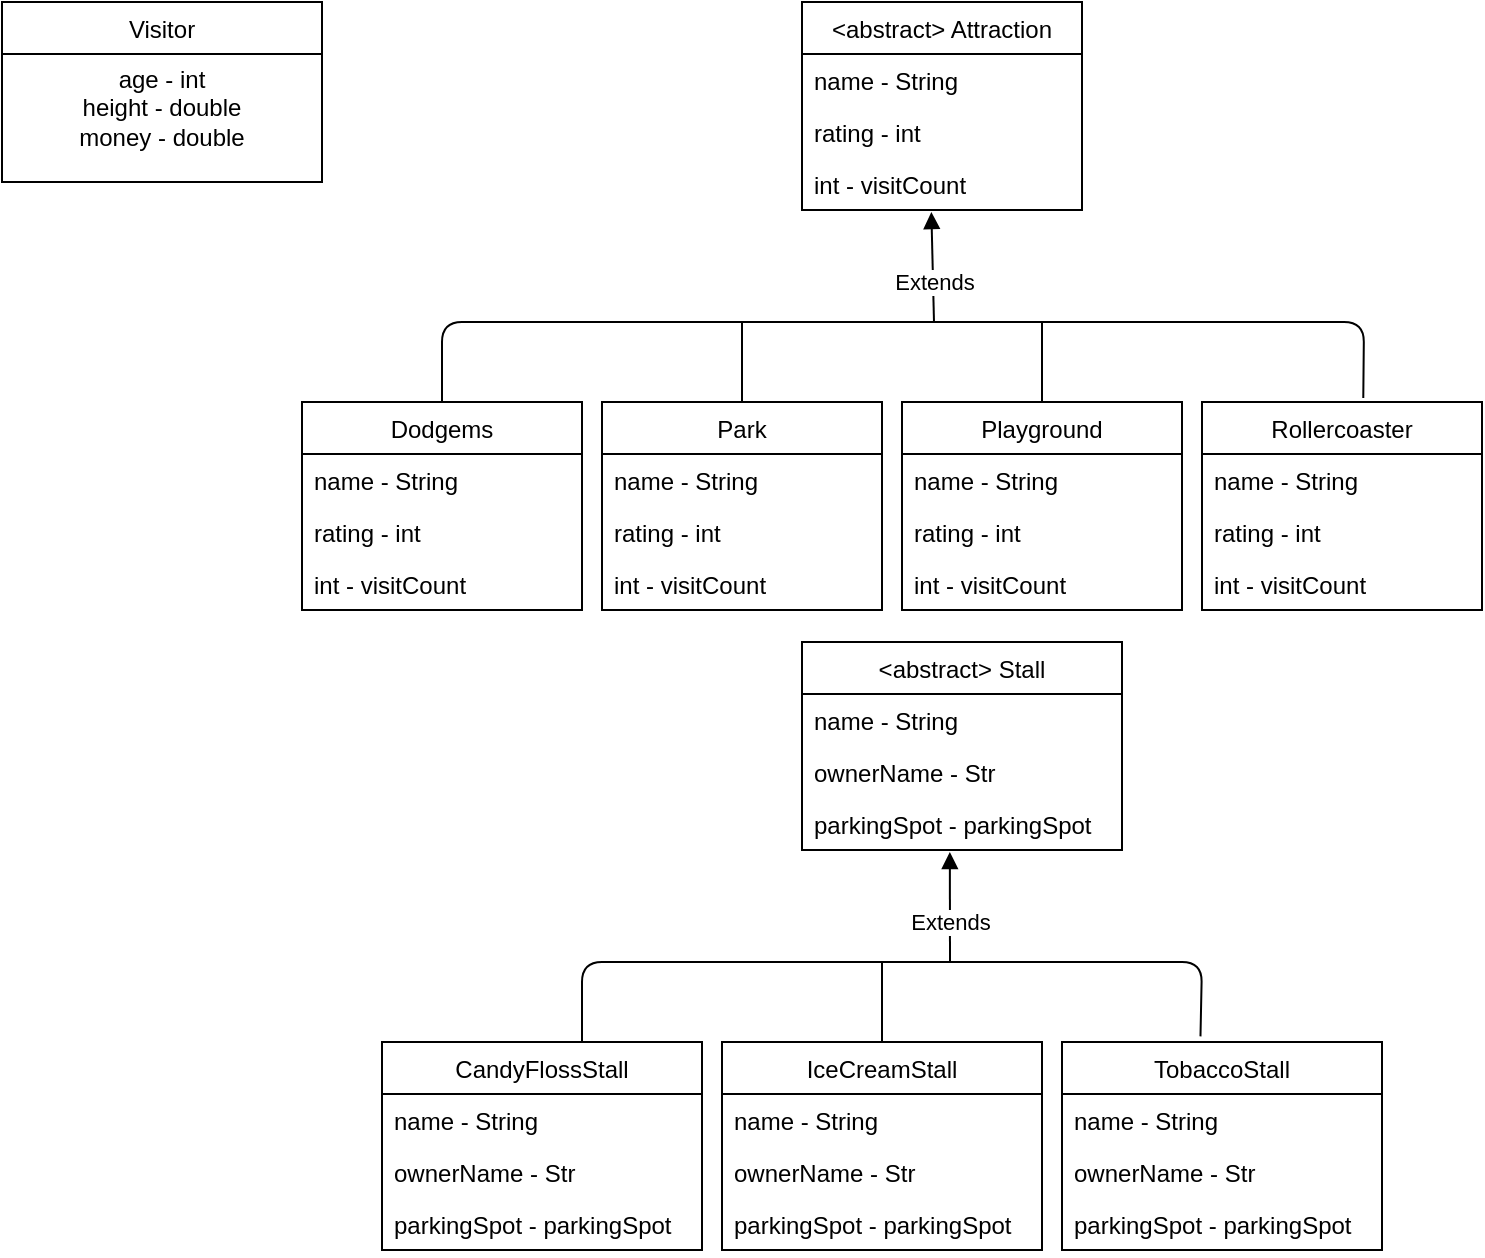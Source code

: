 <mxfile version="14.3.1" type="device"><diagram id="C5RBs43oDa-KdzZeNtuy" name="Page-1"><mxGraphModel dx="1000" dy="1883" grid="1" gridSize="10" guides="1" tooltips="1" connect="1" arrows="1" fold="1" page="1" pageScale="1" pageWidth="827" pageHeight="1169" math="0" shadow="0"><root><mxCell id="WIyWlLk6GJQsqaUBKTNV-0"/><mxCell id="WIyWlLk6GJQsqaUBKTNV-1" parent="WIyWlLk6GJQsqaUBKTNV-0"/><mxCell id="zkfFHV4jXpPFQw0GAbJ--6" value="Visitor" style="swimlane;fontStyle=0;align=center;verticalAlign=top;childLayout=stackLayout;horizontal=1;startSize=26;horizontalStack=0;resizeParent=1;resizeLast=0;collapsible=1;marginBottom=0;rounded=0;shadow=0;strokeWidth=1;" parent="WIyWlLk6GJQsqaUBKTNV-1" vertex="1"><mxGeometry x="80" y="-1120" width="160" height="90" as="geometry"><mxRectangle x="130" y="380" width="160" height="26" as="alternateBounds"/></mxGeometry></mxCell><mxCell id="rzKL54kNAaDHOeOXmmT3-1" value="&lt;span style=&quot;text-align: left&quot;&gt;age - int&lt;/span&gt;&lt;br style=&quot;padding: 0px ; margin: 0px ; text-align: left&quot;&gt;&lt;span style=&quot;text-align: left&quot;&gt;height - double&lt;/span&gt;&lt;br style=&quot;padding: 0px ; margin: 0px ; text-align: left&quot;&gt;&lt;span style=&quot;text-align: left&quot;&gt;money - double&lt;/span&gt;" style="text;html=1;strokeColor=none;fillColor=none;align=center;verticalAlign=middle;whiteSpace=wrap;rounded=0;" vertex="1" parent="zkfFHV4jXpPFQw0GAbJ--6"><mxGeometry y="26" width="160" height="54" as="geometry"/></mxCell><mxCell id="rzKL54kNAaDHOeOXmmT3-3" value="&lt;abstract&gt; Attraction" style="swimlane;fontStyle=0;childLayout=stackLayout;horizontal=1;startSize=26;fillColor=none;horizontalStack=0;resizeParent=1;resizeParentMax=0;resizeLast=0;collapsible=1;marginBottom=0;" vertex="1" parent="WIyWlLk6GJQsqaUBKTNV-1"><mxGeometry x="480" y="-1120" width="140" height="104" as="geometry"/></mxCell><mxCell id="rzKL54kNAaDHOeOXmmT3-4" value="name - String" style="text;strokeColor=none;fillColor=none;align=left;verticalAlign=top;spacingLeft=4;spacingRight=4;overflow=hidden;rotatable=0;points=[[0,0.5],[1,0.5]];portConstraint=eastwest;" vertex="1" parent="rzKL54kNAaDHOeOXmmT3-3"><mxGeometry y="26" width="140" height="26" as="geometry"/></mxCell><mxCell id="rzKL54kNAaDHOeOXmmT3-5" value="rating - int" style="text;strokeColor=none;fillColor=none;align=left;verticalAlign=top;spacingLeft=4;spacingRight=4;overflow=hidden;rotatable=0;points=[[0,0.5],[1,0.5]];portConstraint=eastwest;" vertex="1" parent="rzKL54kNAaDHOeOXmmT3-3"><mxGeometry y="52" width="140" height="26" as="geometry"/></mxCell><mxCell id="rzKL54kNAaDHOeOXmmT3-6" value="int - visitCount" style="text;strokeColor=none;fillColor=none;align=left;verticalAlign=top;spacingLeft=4;spacingRight=4;overflow=hidden;rotatable=0;points=[[0,0.5],[1,0.5]];portConstraint=eastwest;" vertex="1" parent="rzKL54kNAaDHOeOXmmT3-3"><mxGeometry y="78" width="140" height="26" as="geometry"/></mxCell><mxCell id="rzKL54kNAaDHOeOXmmT3-8" value="Park" style="swimlane;fontStyle=0;childLayout=stackLayout;horizontal=1;startSize=26;fillColor=none;horizontalStack=0;resizeParent=1;resizeParentMax=0;resizeLast=0;collapsible=1;marginBottom=0;" vertex="1" parent="WIyWlLk6GJQsqaUBKTNV-1"><mxGeometry x="380" y="-920" width="140" height="104" as="geometry"/></mxCell><mxCell id="rzKL54kNAaDHOeOXmmT3-9" value="name - String" style="text;strokeColor=none;fillColor=none;align=left;verticalAlign=top;spacingLeft=4;spacingRight=4;overflow=hidden;rotatable=0;points=[[0,0.5],[1,0.5]];portConstraint=eastwest;" vertex="1" parent="rzKL54kNAaDHOeOXmmT3-8"><mxGeometry y="26" width="140" height="26" as="geometry"/></mxCell><mxCell id="rzKL54kNAaDHOeOXmmT3-10" value="rating - int" style="text;strokeColor=none;fillColor=none;align=left;verticalAlign=top;spacingLeft=4;spacingRight=4;overflow=hidden;rotatable=0;points=[[0,0.5],[1,0.5]];portConstraint=eastwest;" vertex="1" parent="rzKL54kNAaDHOeOXmmT3-8"><mxGeometry y="52" width="140" height="26" as="geometry"/></mxCell><mxCell id="rzKL54kNAaDHOeOXmmT3-11" value="int - visitCount" style="text;strokeColor=none;fillColor=none;align=left;verticalAlign=top;spacingLeft=4;spacingRight=4;overflow=hidden;rotatable=0;points=[[0,0.5],[1,0.5]];portConstraint=eastwest;" vertex="1" parent="rzKL54kNAaDHOeOXmmT3-8"><mxGeometry y="78" width="140" height="26" as="geometry"/></mxCell><mxCell id="rzKL54kNAaDHOeOXmmT3-12" value="Playground" style="swimlane;fontStyle=0;childLayout=stackLayout;horizontal=1;startSize=26;fillColor=none;horizontalStack=0;resizeParent=1;resizeParentMax=0;resizeLast=0;collapsible=1;marginBottom=0;" vertex="1" parent="WIyWlLk6GJQsqaUBKTNV-1"><mxGeometry x="530" y="-920" width="140" height="104" as="geometry"/></mxCell><mxCell id="rzKL54kNAaDHOeOXmmT3-13" value="name - String" style="text;strokeColor=none;fillColor=none;align=left;verticalAlign=top;spacingLeft=4;spacingRight=4;overflow=hidden;rotatable=0;points=[[0,0.5],[1,0.5]];portConstraint=eastwest;" vertex="1" parent="rzKL54kNAaDHOeOXmmT3-12"><mxGeometry y="26" width="140" height="26" as="geometry"/></mxCell><mxCell id="rzKL54kNAaDHOeOXmmT3-14" value="rating - int" style="text;strokeColor=none;fillColor=none;align=left;verticalAlign=top;spacingLeft=4;spacingRight=4;overflow=hidden;rotatable=0;points=[[0,0.5],[1,0.5]];portConstraint=eastwest;" vertex="1" parent="rzKL54kNAaDHOeOXmmT3-12"><mxGeometry y="52" width="140" height="26" as="geometry"/></mxCell><mxCell id="rzKL54kNAaDHOeOXmmT3-15" value="int - visitCount" style="text;strokeColor=none;fillColor=none;align=left;verticalAlign=top;spacingLeft=4;spacingRight=4;overflow=hidden;rotatable=0;points=[[0,0.5],[1,0.5]];portConstraint=eastwest;" vertex="1" parent="rzKL54kNAaDHOeOXmmT3-12"><mxGeometry y="78" width="140" height="26" as="geometry"/></mxCell><mxCell id="rzKL54kNAaDHOeOXmmT3-16" value="Rollercoaster" style="swimlane;fontStyle=0;childLayout=stackLayout;horizontal=1;startSize=26;fillColor=none;horizontalStack=0;resizeParent=1;resizeParentMax=0;resizeLast=0;collapsible=1;marginBottom=0;" vertex="1" parent="WIyWlLk6GJQsqaUBKTNV-1"><mxGeometry x="680" y="-920" width="140" height="104" as="geometry"/></mxCell><mxCell id="rzKL54kNAaDHOeOXmmT3-17" value="name - String" style="text;strokeColor=none;fillColor=none;align=left;verticalAlign=top;spacingLeft=4;spacingRight=4;overflow=hidden;rotatable=0;points=[[0,0.5],[1,0.5]];portConstraint=eastwest;" vertex="1" parent="rzKL54kNAaDHOeOXmmT3-16"><mxGeometry y="26" width="140" height="26" as="geometry"/></mxCell><mxCell id="rzKL54kNAaDHOeOXmmT3-18" value="rating - int" style="text;strokeColor=none;fillColor=none;align=left;verticalAlign=top;spacingLeft=4;spacingRight=4;overflow=hidden;rotatable=0;points=[[0,0.5],[1,0.5]];portConstraint=eastwest;" vertex="1" parent="rzKL54kNAaDHOeOXmmT3-16"><mxGeometry y="52" width="140" height="26" as="geometry"/></mxCell><mxCell id="rzKL54kNAaDHOeOXmmT3-19" value="int - visitCount" style="text;strokeColor=none;fillColor=none;align=left;verticalAlign=top;spacingLeft=4;spacingRight=4;overflow=hidden;rotatable=0;points=[[0,0.5],[1,0.5]];portConstraint=eastwest;" vertex="1" parent="rzKL54kNAaDHOeOXmmT3-16"><mxGeometry y="78" width="140" height="26" as="geometry"/></mxCell><mxCell id="rzKL54kNAaDHOeOXmmT3-20" value="Dodgems" style="swimlane;fontStyle=0;childLayout=stackLayout;horizontal=1;startSize=26;fillColor=none;horizontalStack=0;resizeParent=1;resizeParentMax=0;resizeLast=0;collapsible=1;marginBottom=0;" vertex="1" parent="WIyWlLk6GJQsqaUBKTNV-1"><mxGeometry x="230" y="-920" width="140" height="104" as="geometry"/></mxCell><mxCell id="rzKL54kNAaDHOeOXmmT3-21" value="name - String" style="text;strokeColor=none;fillColor=none;align=left;verticalAlign=top;spacingLeft=4;spacingRight=4;overflow=hidden;rotatable=0;points=[[0,0.5],[1,0.5]];portConstraint=eastwest;" vertex="1" parent="rzKL54kNAaDHOeOXmmT3-20"><mxGeometry y="26" width="140" height="26" as="geometry"/></mxCell><mxCell id="rzKL54kNAaDHOeOXmmT3-22" value="rating - int" style="text;strokeColor=none;fillColor=none;align=left;verticalAlign=top;spacingLeft=4;spacingRight=4;overflow=hidden;rotatable=0;points=[[0,0.5],[1,0.5]];portConstraint=eastwest;" vertex="1" parent="rzKL54kNAaDHOeOXmmT3-20"><mxGeometry y="52" width="140" height="26" as="geometry"/></mxCell><mxCell id="rzKL54kNAaDHOeOXmmT3-23" value="int - visitCount" style="text;strokeColor=none;fillColor=none;align=left;verticalAlign=top;spacingLeft=4;spacingRight=4;overflow=hidden;rotatable=0;points=[[0,0.5],[1,0.5]];portConstraint=eastwest;" vertex="1" parent="rzKL54kNAaDHOeOXmmT3-20"><mxGeometry y="78" width="140" height="26" as="geometry"/></mxCell><mxCell id="rzKL54kNAaDHOeOXmmT3-24" value="Extends" style="html=1;verticalAlign=bottom;endArrow=block;entryX=0.462;entryY=1.038;entryDx=0;entryDy=0;entryPerimeter=0;" edge="1" parent="WIyWlLk6GJQsqaUBKTNV-1" target="rzKL54kNAaDHOeOXmmT3-6"><mxGeometry x="-0.608" width="80" relative="1" as="geometry"><mxPoint x="546" y="-960" as="sourcePoint"/><mxPoint x="560" y="-880" as="targetPoint"/><mxPoint as="offset"/></mxGeometry></mxCell><mxCell id="rzKL54kNAaDHOeOXmmT3-26" value="" style="endArrow=none;html=1;exitX=0.5;exitY=0;exitDx=0;exitDy=0;entryX=0.576;entryY=-0.019;entryDx=0;entryDy=0;entryPerimeter=0;" edge="1" parent="WIyWlLk6GJQsqaUBKTNV-1" source="rzKL54kNAaDHOeOXmmT3-20" target="rzKL54kNAaDHOeOXmmT3-16"><mxGeometry width="50" height="50" relative="1" as="geometry"><mxPoint x="300" y="-960" as="sourcePoint"/><mxPoint x="760" y="-960" as="targetPoint"/><Array as="points"><mxPoint x="300" y="-960"/><mxPoint x="450" y="-960"/><mxPoint x="590" y="-960"/><mxPoint x="761" y="-960"/></Array></mxGeometry></mxCell><mxCell id="rzKL54kNAaDHOeOXmmT3-29" value="" style="endArrow=none;html=1;entryX=0.5;entryY=0;entryDx=0;entryDy=0;" edge="1" parent="WIyWlLk6GJQsqaUBKTNV-1" target="rzKL54kNAaDHOeOXmmT3-8"><mxGeometry width="50" height="50" relative="1" as="geometry"><mxPoint x="450" y="-960" as="sourcePoint"/><mxPoint x="550" y="-910" as="targetPoint"/></mxGeometry></mxCell><mxCell id="rzKL54kNAaDHOeOXmmT3-30" value="" style="endArrow=none;html=1;exitX=0.5;exitY=0;exitDx=0;exitDy=0;" edge="1" parent="WIyWlLk6GJQsqaUBKTNV-1" source="rzKL54kNAaDHOeOXmmT3-12"><mxGeometry width="50" height="50" relative="1" as="geometry"><mxPoint x="500" y="-860" as="sourcePoint"/><mxPoint x="600" y="-960" as="targetPoint"/></mxGeometry></mxCell><mxCell id="rzKL54kNAaDHOeOXmmT3-31" value="&lt;abstract&gt; Stall" style="swimlane;fontStyle=0;childLayout=stackLayout;horizontal=1;startSize=26;fillColor=none;horizontalStack=0;resizeParent=1;resizeParentMax=0;resizeLast=0;collapsible=1;marginBottom=0;" vertex="1" parent="WIyWlLk6GJQsqaUBKTNV-1"><mxGeometry x="480" y="-800" width="160" height="104" as="geometry"/></mxCell><mxCell id="rzKL54kNAaDHOeOXmmT3-32" value="name - String" style="text;strokeColor=none;fillColor=none;align=left;verticalAlign=top;spacingLeft=4;spacingRight=4;overflow=hidden;rotatable=0;points=[[0,0.5],[1,0.5]];portConstraint=eastwest;" vertex="1" parent="rzKL54kNAaDHOeOXmmT3-31"><mxGeometry y="26" width="160" height="26" as="geometry"/></mxCell><mxCell id="rzKL54kNAaDHOeOXmmT3-33" value="ownerName - Str" style="text;strokeColor=none;fillColor=none;align=left;verticalAlign=top;spacingLeft=4;spacingRight=4;overflow=hidden;rotatable=0;points=[[0,0.5],[1,0.5]];portConstraint=eastwest;" vertex="1" parent="rzKL54kNAaDHOeOXmmT3-31"><mxGeometry y="52" width="160" height="26" as="geometry"/></mxCell><mxCell id="rzKL54kNAaDHOeOXmmT3-34" value="parkingSpot - parkingSpot" style="text;strokeColor=none;fillColor=none;align=left;verticalAlign=top;spacingLeft=4;spacingRight=4;overflow=hidden;rotatable=0;points=[[0,0.5],[1,0.5]];portConstraint=eastwest;" vertex="1" parent="rzKL54kNAaDHOeOXmmT3-31"><mxGeometry y="78" width="160" height="26" as="geometry"/></mxCell><mxCell id="rzKL54kNAaDHOeOXmmT3-47" value="Extends" style="html=1;verticalAlign=bottom;endArrow=block;entryX=0.462;entryY=1.038;entryDx=0;entryDy=0;entryPerimeter=0;" edge="1" parent="WIyWlLk6GJQsqaUBKTNV-1" target="rzKL54kNAaDHOeOXmmT3-34"><mxGeometry x="-0.608" width="80" relative="1" as="geometry"><mxPoint x="554" y="-640" as="sourcePoint"/><mxPoint x="560" y="-560" as="targetPoint"/><mxPoint as="offset"/></mxGeometry></mxCell><mxCell id="rzKL54kNAaDHOeOXmmT3-48" value="" style="endArrow=none;html=1;exitX=0.5;exitY=0;exitDx=0;exitDy=0;entryX=0.566;entryY=-0.027;entryDx=0;entryDy=0;entryPerimeter=0;" edge="1" parent="WIyWlLk6GJQsqaUBKTNV-1"><mxGeometry width="50" height="50" relative="1" as="geometry"><mxPoint x="370" y="-600" as="sourcePoint"/><mxPoint x="679.24" y="-602.808" as="targetPoint"/><Array as="points"><mxPoint x="370" y="-640"/><mxPoint x="450" y="-640"/><mxPoint x="590" y="-640"/><mxPoint x="680" y="-640"/></Array></mxGeometry></mxCell><mxCell id="rzKL54kNAaDHOeOXmmT3-49" value="" style="endArrow=none;html=1;entryX=0.5;entryY=0;entryDx=0;entryDy=0;" edge="1" parent="WIyWlLk6GJQsqaUBKTNV-1"><mxGeometry width="50" height="50" relative="1" as="geometry"><mxPoint x="520" y="-640" as="sourcePoint"/><mxPoint x="520" y="-600" as="targetPoint"/></mxGeometry></mxCell><mxCell id="rzKL54kNAaDHOeOXmmT3-56" value="CandyFlossStall" style="swimlane;fontStyle=0;childLayout=stackLayout;horizontal=1;startSize=26;fillColor=none;horizontalStack=0;resizeParent=1;resizeParentMax=0;resizeLast=0;collapsible=1;marginBottom=0;" vertex="1" parent="WIyWlLk6GJQsqaUBKTNV-1"><mxGeometry x="270" y="-600" width="160" height="104" as="geometry"/></mxCell><mxCell id="rzKL54kNAaDHOeOXmmT3-57" value="name - String" style="text;strokeColor=none;fillColor=none;align=left;verticalAlign=top;spacingLeft=4;spacingRight=4;overflow=hidden;rotatable=0;points=[[0,0.5],[1,0.5]];portConstraint=eastwest;" vertex="1" parent="rzKL54kNAaDHOeOXmmT3-56"><mxGeometry y="26" width="160" height="26" as="geometry"/></mxCell><mxCell id="rzKL54kNAaDHOeOXmmT3-58" value="ownerName - Str" style="text;strokeColor=none;fillColor=none;align=left;verticalAlign=top;spacingLeft=4;spacingRight=4;overflow=hidden;rotatable=0;points=[[0,0.5],[1,0.5]];portConstraint=eastwest;" vertex="1" parent="rzKL54kNAaDHOeOXmmT3-56"><mxGeometry y="52" width="160" height="26" as="geometry"/></mxCell><mxCell id="rzKL54kNAaDHOeOXmmT3-59" value="parkingSpot - parkingSpot" style="text;strokeColor=none;fillColor=none;align=left;verticalAlign=top;spacingLeft=4;spacingRight=4;overflow=hidden;rotatable=0;points=[[0,0.5],[1,0.5]];portConstraint=eastwest;" vertex="1" parent="rzKL54kNAaDHOeOXmmT3-56"><mxGeometry y="78" width="160" height="26" as="geometry"/></mxCell><mxCell id="rzKL54kNAaDHOeOXmmT3-60" value="TobaccoStall" style="swimlane;fontStyle=0;childLayout=stackLayout;horizontal=1;startSize=26;fillColor=none;horizontalStack=0;resizeParent=1;resizeParentMax=0;resizeLast=0;collapsible=1;marginBottom=0;" vertex="1" parent="WIyWlLk6GJQsqaUBKTNV-1"><mxGeometry x="610" y="-600" width="160" height="104" as="geometry"/></mxCell><mxCell id="rzKL54kNAaDHOeOXmmT3-61" value="name - String" style="text;strokeColor=none;fillColor=none;align=left;verticalAlign=top;spacingLeft=4;spacingRight=4;overflow=hidden;rotatable=0;points=[[0,0.5],[1,0.5]];portConstraint=eastwest;" vertex="1" parent="rzKL54kNAaDHOeOXmmT3-60"><mxGeometry y="26" width="160" height="26" as="geometry"/></mxCell><mxCell id="rzKL54kNAaDHOeOXmmT3-62" value="ownerName - Str" style="text;strokeColor=none;fillColor=none;align=left;verticalAlign=top;spacingLeft=4;spacingRight=4;overflow=hidden;rotatable=0;points=[[0,0.5],[1,0.5]];portConstraint=eastwest;" vertex="1" parent="rzKL54kNAaDHOeOXmmT3-60"><mxGeometry y="52" width="160" height="26" as="geometry"/></mxCell><mxCell id="rzKL54kNAaDHOeOXmmT3-63" value="parkingSpot - parkingSpot" style="text;strokeColor=none;fillColor=none;align=left;verticalAlign=top;spacingLeft=4;spacingRight=4;overflow=hidden;rotatable=0;points=[[0,0.5],[1,0.5]];portConstraint=eastwest;" vertex="1" parent="rzKL54kNAaDHOeOXmmT3-60"><mxGeometry y="78" width="160" height="26" as="geometry"/></mxCell><mxCell id="rzKL54kNAaDHOeOXmmT3-64" value="IceCreamStall" style="swimlane;fontStyle=0;childLayout=stackLayout;horizontal=1;startSize=26;fillColor=none;horizontalStack=0;resizeParent=1;resizeParentMax=0;resizeLast=0;collapsible=1;marginBottom=0;" vertex="1" parent="WIyWlLk6GJQsqaUBKTNV-1"><mxGeometry x="440" y="-600" width="160" height="104" as="geometry"/></mxCell><mxCell id="rzKL54kNAaDHOeOXmmT3-65" value="name - String" style="text;strokeColor=none;fillColor=none;align=left;verticalAlign=top;spacingLeft=4;spacingRight=4;overflow=hidden;rotatable=0;points=[[0,0.5],[1,0.5]];portConstraint=eastwest;" vertex="1" parent="rzKL54kNAaDHOeOXmmT3-64"><mxGeometry y="26" width="160" height="26" as="geometry"/></mxCell><mxCell id="rzKL54kNAaDHOeOXmmT3-66" value="ownerName - Str" style="text;strokeColor=none;fillColor=none;align=left;verticalAlign=top;spacingLeft=4;spacingRight=4;overflow=hidden;rotatable=0;points=[[0,0.5],[1,0.5]];portConstraint=eastwest;" vertex="1" parent="rzKL54kNAaDHOeOXmmT3-64"><mxGeometry y="52" width="160" height="26" as="geometry"/></mxCell><mxCell id="rzKL54kNAaDHOeOXmmT3-67" value="parkingSpot - parkingSpot" style="text;strokeColor=none;fillColor=none;align=left;verticalAlign=top;spacingLeft=4;spacingRight=4;overflow=hidden;rotatable=0;points=[[0,0.5],[1,0.5]];portConstraint=eastwest;" vertex="1" parent="rzKL54kNAaDHOeOXmmT3-64"><mxGeometry y="78" width="160" height="26" as="geometry"/></mxCell></root></mxGraphModel></diagram></mxfile>